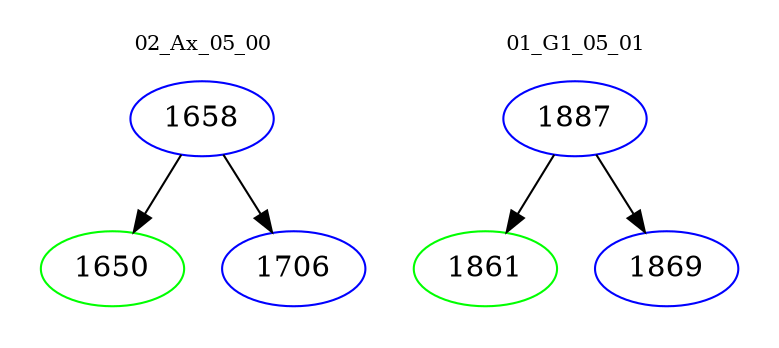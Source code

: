 digraph{
subgraph cluster_0 {
color = white
label = "02_Ax_05_00";
fontsize=10;
T0_1658 [label="1658", color="blue"]
T0_1658 -> T0_1650 [color="black"]
T0_1650 [label="1650", color="green"]
T0_1658 -> T0_1706 [color="black"]
T0_1706 [label="1706", color="blue"]
}
subgraph cluster_1 {
color = white
label = "01_G1_05_01";
fontsize=10;
T1_1887 [label="1887", color="blue"]
T1_1887 -> T1_1861 [color="black"]
T1_1861 [label="1861", color="green"]
T1_1887 -> T1_1869 [color="black"]
T1_1869 [label="1869", color="blue"]
}
}
